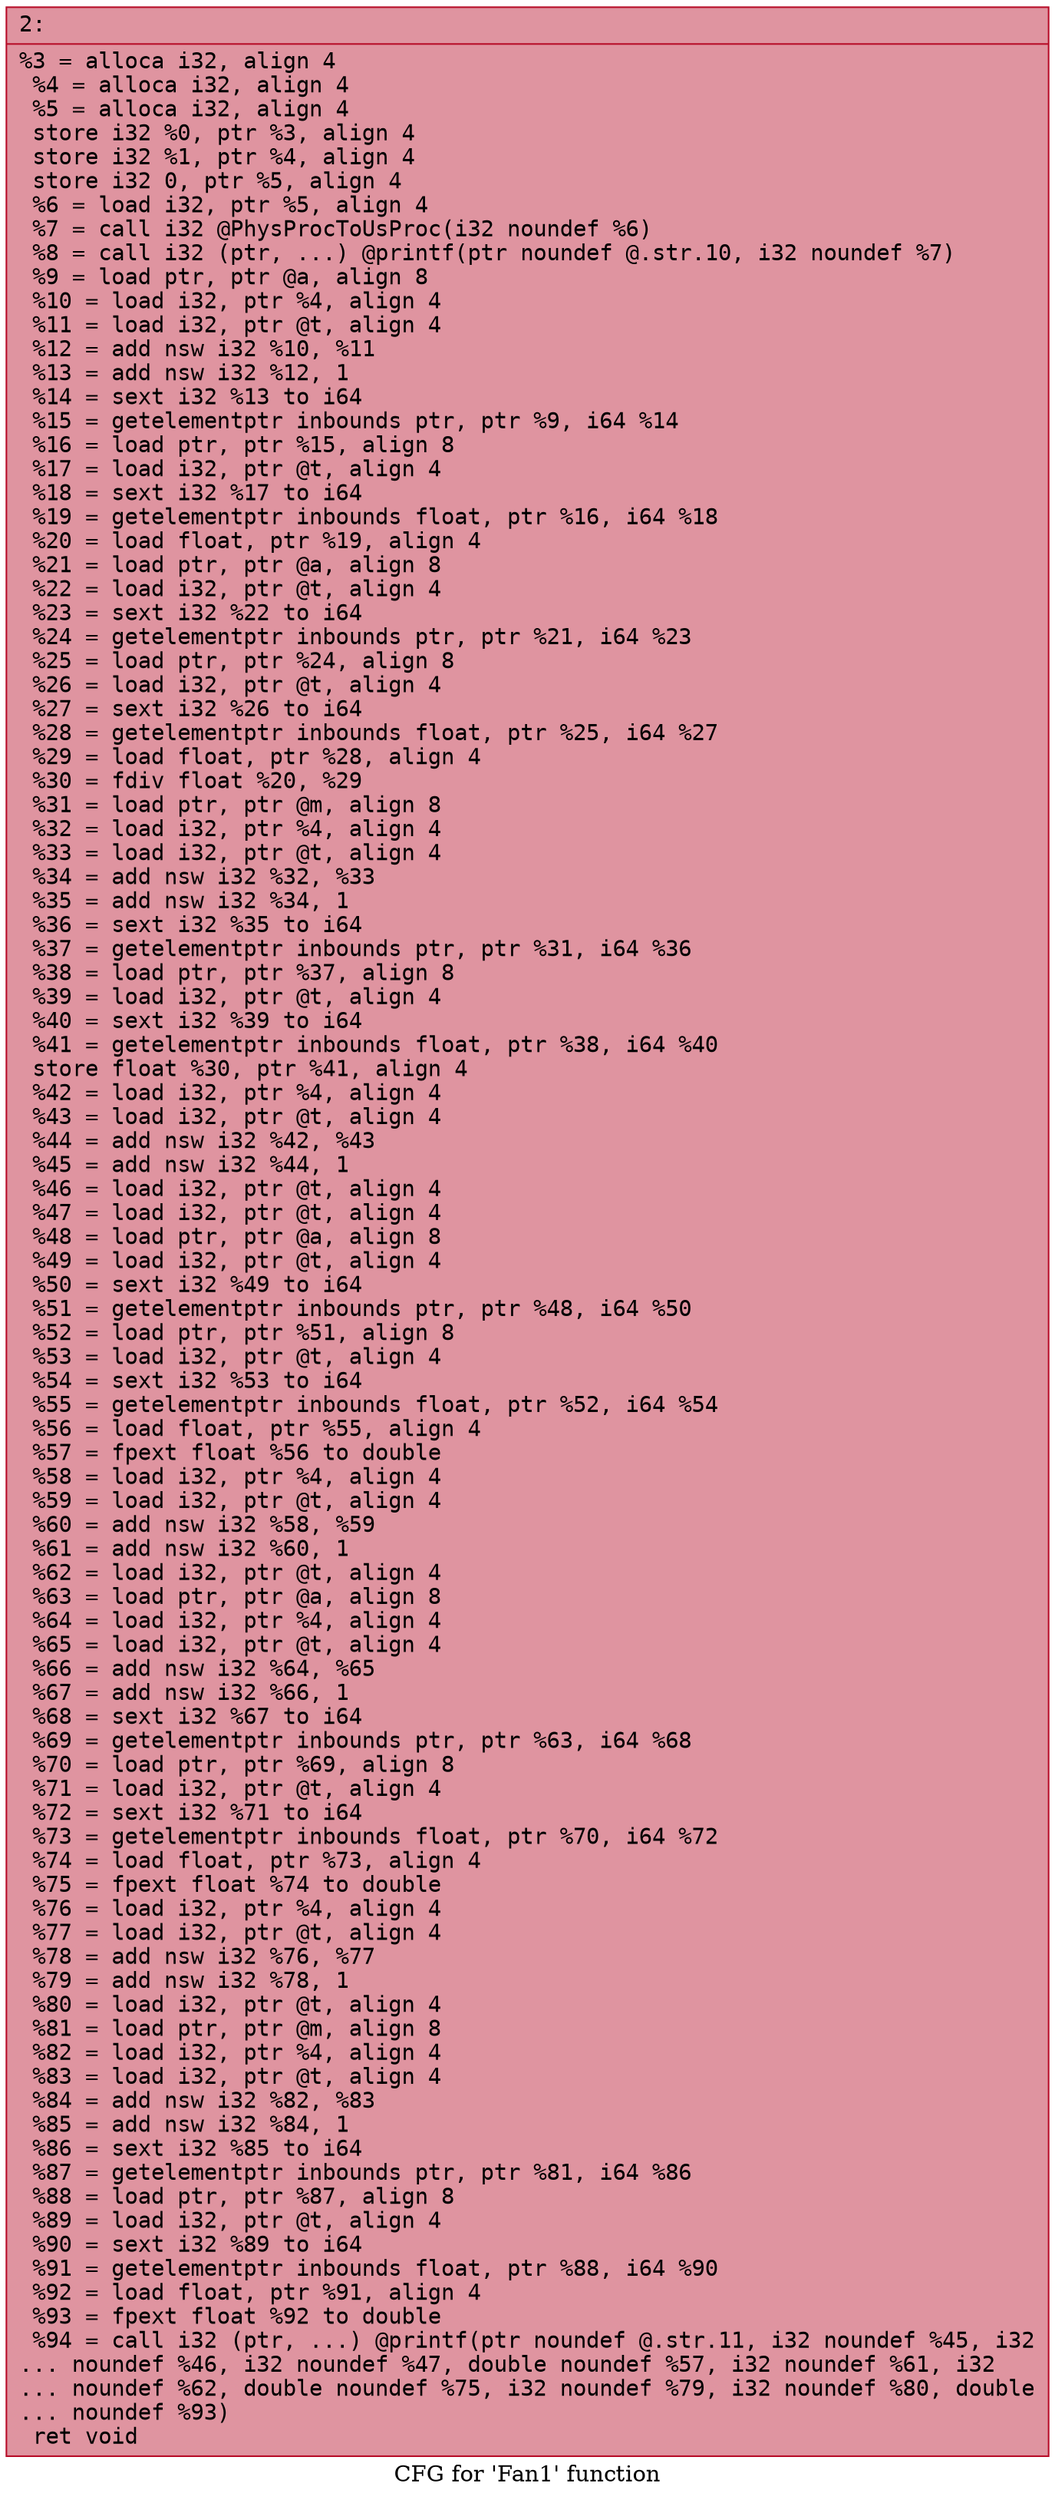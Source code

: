 digraph "CFG for 'Fan1' function" {
	label="CFG for 'Fan1' function";

	Node0x600002e326c0 [shape=record,color="#b70d28ff", style=filled, fillcolor="#b70d2870" fontname="Courier",label="{2:\l|  %3 = alloca i32, align 4\l  %4 = alloca i32, align 4\l  %5 = alloca i32, align 4\l  store i32 %0, ptr %3, align 4\l  store i32 %1, ptr %4, align 4\l  store i32 0, ptr %5, align 4\l  %6 = load i32, ptr %5, align 4\l  %7 = call i32 @PhysProcToUsProc(i32 noundef %6)\l  %8 = call i32 (ptr, ...) @printf(ptr noundef @.str.10, i32 noundef %7)\l  %9 = load ptr, ptr @a, align 8\l  %10 = load i32, ptr %4, align 4\l  %11 = load i32, ptr @t, align 4\l  %12 = add nsw i32 %10, %11\l  %13 = add nsw i32 %12, 1\l  %14 = sext i32 %13 to i64\l  %15 = getelementptr inbounds ptr, ptr %9, i64 %14\l  %16 = load ptr, ptr %15, align 8\l  %17 = load i32, ptr @t, align 4\l  %18 = sext i32 %17 to i64\l  %19 = getelementptr inbounds float, ptr %16, i64 %18\l  %20 = load float, ptr %19, align 4\l  %21 = load ptr, ptr @a, align 8\l  %22 = load i32, ptr @t, align 4\l  %23 = sext i32 %22 to i64\l  %24 = getelementptr inbounds ptr, ptr %21, i64 %23\l  %25 = load ptr, ptr %24, align 8\l  %26 = load i32, ptr @t, align 4\l  %27 = sext i32 %26 to i64\l  %28 = getelementptr inbounds float, ptr %25, i64 %27\l  %29 = load float, ptr %28, align 4\l  %30 = fdiv float %20, %29\l  %31 = load ptr, ptr @m, align 8\l  %32 = load i32, ptr %4, align 4\l  %33 = load i32, ptr @t, align 4\l  %34 = add nsw i32 %32, %33\l  %35 = add nsw i32 %34, 1\l  %36 = sext i32 %35 to i64\l  %37 = getelementptr inbounds ptr, ptr %31, i64 %36\l  %38 = load ptr, ptr %37, align 8\l  %39 = load i32, ptr @t, align 4\l  %40 = sext i32 %39 to i64\l  %41 = getelementptr inbounds float, ptr %38, i64 %40\l  store float %30, ptr %41, align 4\l  %42 = load i32, ptr %4, align 4\l  %43 = load i32, ptr @t, align 4\l  %44 = add nsw i32 %42, %43\l  %45 = add nsw i32 %44, 1\l  %46 = load i32, ptr @t, align 4\l  %47 = load i32, ptr @t, align 4\l  %48 = load ptr, ptr @a, align 8\l  %49 = load i32, ptr @t, align 4\l  %50 = sext i32 %49 to i64\l  %51 = getelementptr inbounds ptr, ptr %48, i64 %50\l  %52 = load ptr, ptr %51, align 8\l  %53 = load i32, ptr @t, align 4\l  %54 = sext i32 %53 to i64\l  %55 = getelementptr inbounds float, ptr %52, i64 %54\l  %56 = load float, ptr %55, align 4\l  %57 = fpext float %56 to double\l  %58 = load i32, ptr %4, align 4\l  %59 = load i32, ptr @t, align 4\l  %60 = add nsw i32 %58, %59\l  %61 = add nsw i32 %60, 1\l  %62 = load i32, ptr @t, align 4\l  %63 = load ptr, ptr @a, align 8\l  %64 = load i32, ptr %4, align 4\l  %65 = load i32, ptr @t, align 4\l  %66 = add nsw i32 %64, %65\l  %67 = add nsw i32 %66, 1\l  %68 = sext i32 %67 to i64\l  %69 = getelementptr inbounds ptr, ptr %63, i64 %68\l  %70 = load ptr, ptr %69, align 8\l  %71 = load i32, ptr @t, align 4\l  %72 = sext i32 %71 to i64\l  %73 = getelementptr inbounds float, ptr %70, i64 %72\l  %74 = load float, ptr %73, align 4\l  %75 = fpext float %74 to double\l  %76 = load i32, ptr %4, align 4\l  %77 = load i32, ptr @t, align 4\l  %78 = add nsw i32 %76, %77\l  %79 = add nsw i32 %78, 1\l  %80 = load i32, ptr @t, align 4\l  %81 = load ptr, ptr @m, align 8\l  %82 = load i32, ptr %4, align 4\l  %83 = load i32, ptr @t, align 4\l  %84 = add nsw i32 %82, %83\l  %85 = add nsw i32 %84, 1\l  %86 = sext i32 %85 to i64\l  %87 = getelementptr inbounds ptr, ptr %81, i64 %86\l  %88 = load ptr, ptr %87, align 8\l  %89 = load i32, ptr @t, align 4\l  %90 = sext i32 %89 to i64\l  %91 = getelementptr inbounds float, ptr %88, i64 %90\l  %92 = load float, ptr %91, align 4\l  %93 = fpext float %92 to double\l  %94 = call i32 (ptr, ...) @printf(ptr noundef @.str.11, i32 noundef %45, i32\l... noundef %46, i32 noundef %47, double noundef %57, i32 noundef %61, i32\l... noundef %62, double noundef %75, i32 noundef %79, i32 noundef %80, double\l... noundef %93)\l  ret void\l}"];
}
